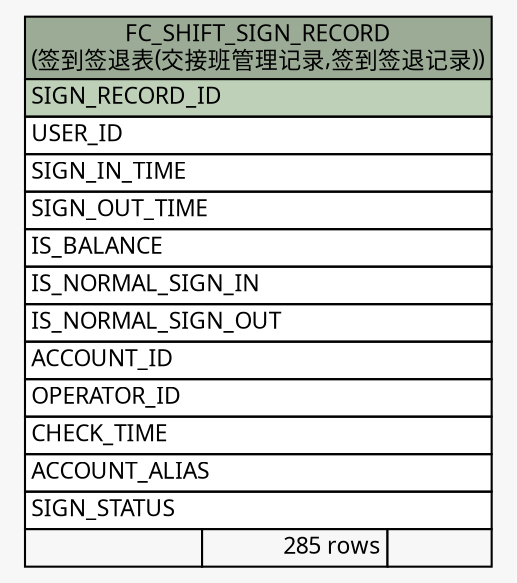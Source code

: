 // dot 2.26.0 on Linux 2.6.32-504.8.1.el6.x86_64
// SchemaSpy rev Unknown
digraph "FC_SHIFT_SIGN_RECORD" {
  graph [
    rankdir="RL"
    bgcolor="#f7f7f7"
    nodesep="0.18"
    ranksep="0.46"
    fontname="Microsoft YaHei"
    fontsize="11"
  ];
  node [
    fontname="Microsoft YaHei"
    fontsize="11"
    shape="plaintext"
  ];
  edge [
    arrowsize="0.8"
  ];
  "FC_SHIFT_SIGN_RECORD" [
    label=<
    <TABLE BORDER="0" CELLBORDER="1" CELLSPACING="0" BGCOLOR="#ffffff">
      <TR><TD COLSPAN="3" BGCOLOR="#9bab96" ALIGN="CENTER">FC_SHIFT_SIGN_RECORD<br/>(签到签退表(交接班管理记录,签到签退记录))</TD></TR>
      <TR><TD PORT="SIGN_RECORD_ID" COLSPAN="3" BGCOLOR="#bed1b8" ALIGN="LEFT">SIGN_RECORD_ID</TD></TR>
      <TR><TD PORT="USER_ID" COLSPAN="3" ALIGN="LEFT">USER_ID</TD></TR>
      <TR><TD PORT="SIGN_IN_TIME" COLSPAN="3" ALIGN="LEFT">SIGN_IN_TIME</TD></TR>
      <TR><TD PORT="SIGN_OUT_TIME" COLSPAN="3" ALIGN="LEFT">SIGN_OUT_TIME</TD></TR>
      <TR><TD PORT="IS_BALANCE" COLSPAN="3" ALIGN="LEFT">IS_BALANCE</TD></TR>
      <TR><TD PORT="IS_NORMAL_SIGN_IN" COLSPAN="3" ALIGN="LEFT">IS_NORMAL_SIGN_IN</TD></TR>
      <TR><TD PORT="IS_NORMAL_SIGN_OUT" COLSPAN="3" ALIGN="LEFT">IS_NORMAL_SIGN_OUT</TD></TR>
      <TR><TD PORT="ACCOUNT_ID" COLSPAN="3" ALIGN="LEFT">ACCOUNT_ID</TD></TR>
      <TR><TD PORT="OPERATOR_ID" COLSPAN="3" ALIGN="LEFT">OPERATOR_ID</TD></TR>
      <TR><TD PORT="CHECK_TIME" COLSPAN="3" ALIGN="LEFT">CHECK_TIME</TD></TR>
      <TR><TD PORT="ACCOUNT_ALIAS" COLSPAN="3" ALIGN="LEFT">ACCOUNT_ALIAS</TD></TR>
      <TR><TD PORT="SIGN_STATUS" COLSPAN="3" ALIGN="LEFT">SIGN_STATUS</TD></TR>
      <TR><TD ALIGN="LEFT" BGCOLOR="#f7f7f7">  </TD><TD ALIGN="RIGHT" BGCOLOR="#f7f7f7">285 rows</TD><TD ALIGN="RIGHT" BGCOLOR="#f7f7f7">  </TD></TR>
    </TABLE>>
    URL="tables/FC_SHIFT_SIGN_RECORD.html"
    tooltip="FC_SHIFT_SIGN_RECORD"
  ];
}
